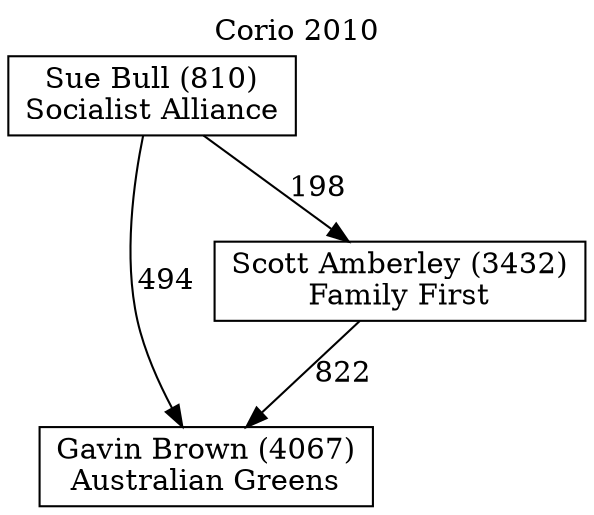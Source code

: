 // House preference flow
digraph "Gavin Brown (4067)_Corio_2010" {
	graph [label="Corio 2010" labelloc=t mclimit=10]
	node [shape=box]
	"Gavin Brown (4067)" [label="Gavin Brown (4067)
Australian Greens"]
	"Scott Amberley (3432)" [label="Scott Amberley (3432)
Family First"]
	"Sue Bull (810)" [label="Sue Bull (810)
Socialist Alliance"]
	"Scott Amberley (3432)" -> "Gavin Brown (4067)" [label=822]
	"Sue Bull (810)" -> "Gavin Brown (4067)" [label=494]
	"Sue Bull (810)" -> "Scott Amberley (3432)" [label=198]
}

